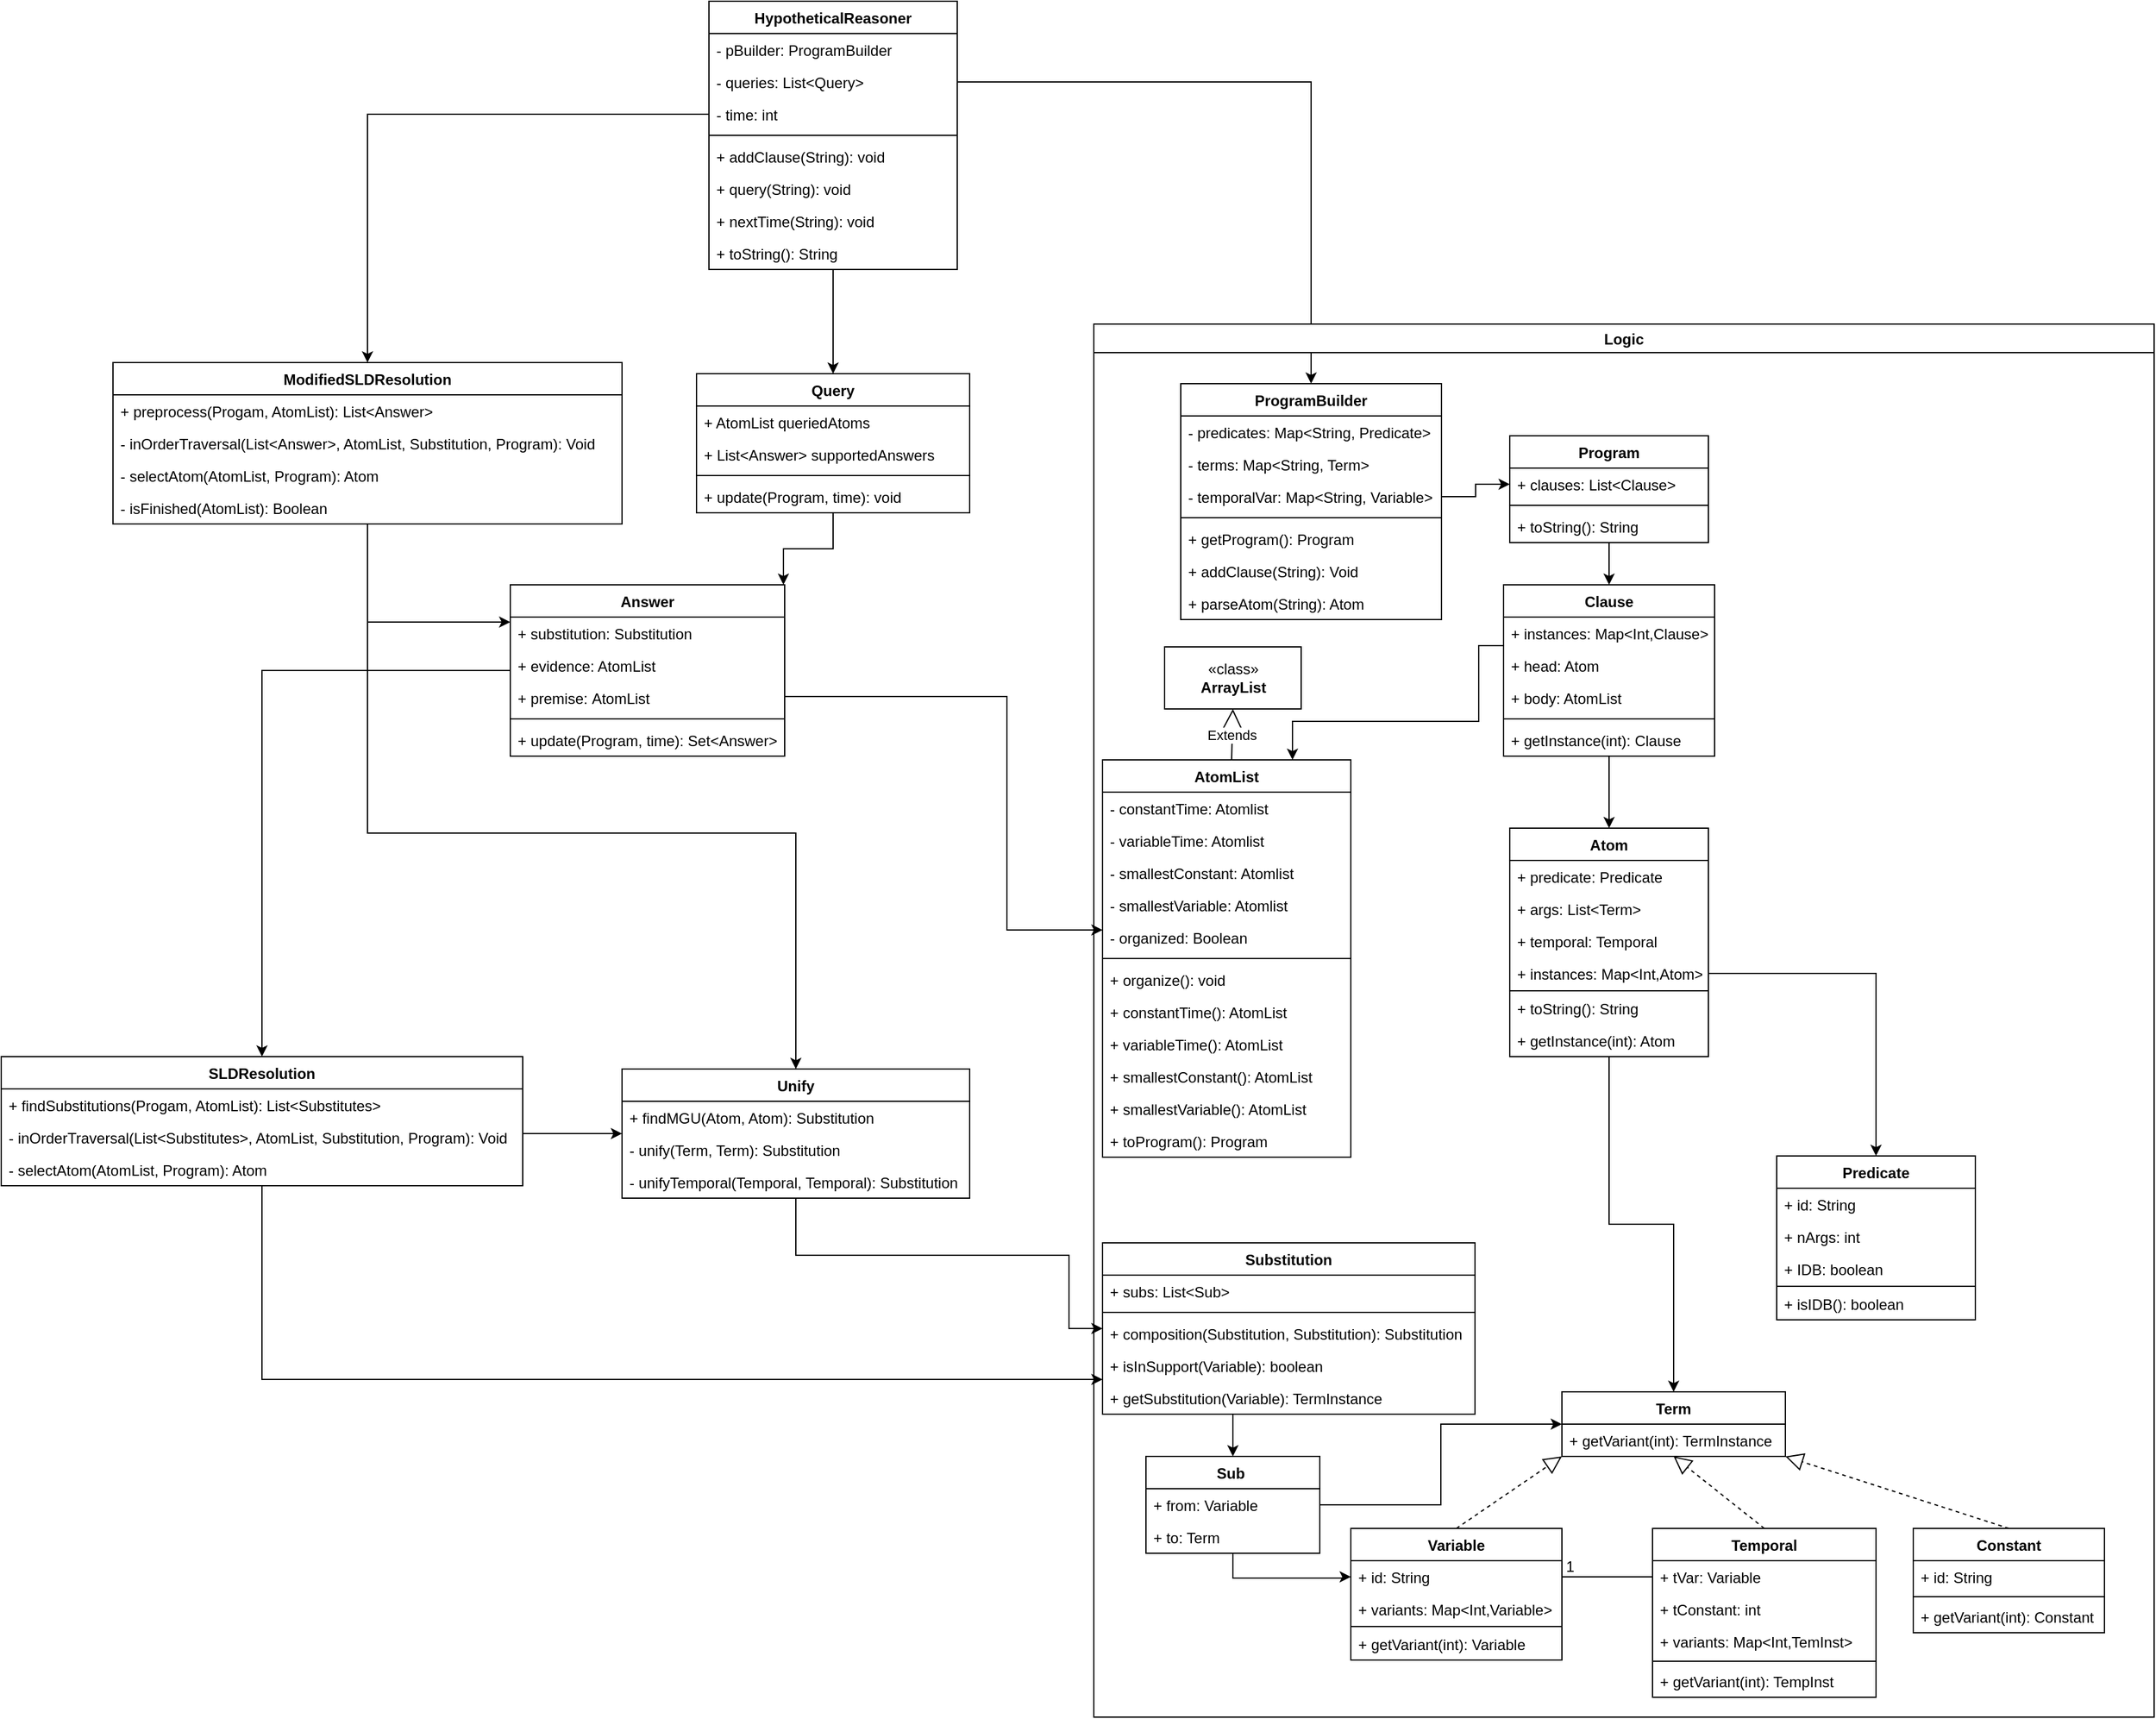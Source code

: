<mxfile version="20.5.3" type="embed"><diagram id="C5RBs43oDa-KdzZeNtuy" name="Page-1"><mxGraphModel dx="2623" dy="1135" grid="1" gridSize="10" guides="1" tooltips="1" connect="1" arrows="1" fold="1" page="1" pageScale="1" pageWidth="827" pageHeight="1169" math="0" shadow="0"><root><mxCell id="WIyWlLk6GJQsqaUBKTNV-0"/><mxCell id="WIyWlLk6GJQsqaUBKTNV-1" parent="WIyWlLk6GJQsqaUBKTNV-0"/><mxCell id="pZTSC4Wf04tbW2nxhNo6-11" style="edgeStyle=orthogonalEdgeStyle;rounded=0;orthogonalLoop=1;jettySize=auto;html=1;" parent="WIyWlLk6GJQsqaUBKTNV-1" source="15MtxCm3tCXQqDBKVbkR-39" target="15MtxCm3tCXQqDBKVbkR-35" edge="1"><mxGeometry relative="1" as="geometry"><Array as="points"><mxPoint x="700" y="720"/><mxPoint x="700" y="908"/></Array></mxGeometry></mxCell><mxCell id="6" style="edgeStyle=orthogonalEdgeStyle;rounded=0;orthogonalLoop=1;jettySize=auto;html=1;" parent="WIyWlLk6GJQsqaUBKTNV-1" source="15MtxCm3tCXQqDBKVbkR-39" target="6AeWRE8-R8-ub3u7tAaj-12" edge="1"><mxGeometry relative="1" as="geometry"><Array as="points"><mxPoint x="100" y="699"/></Array></mxGeometry></mxCell><mxCell id="15MtxCm3tCXQqDBKVbkR-39" value="Answer" style="swimlane;fontStyle=1;align=center;verticalAlign=top;childLayout=stackLayout;horizontal=1;startSize=26;horizontalStack=0;resizeParent=1;resizeParentMax=0;resizeLast=0;collapsible=1;marginBottom=0;" parent="WIyWlLk6GJQsqaUBKTNV-1" vertex="1"><mxGeometry x="300" y="630" width="221" height="138" as="geometry"/></mxCell><mxCell id="15MtxCm3tCXQqDBKVbkR-40" value="+ substitution: Substitution " style="text;strokeColor=none;fillColor=none;align=left;verticalAlign=top;spacingLeft=4;spacingRight=4;overflow=hidden;rotatable=0;points=[[0,0.5],[1,0.5]];portConstraint=eastwest;" parent="15MtxCm3tCXQqDBKVbkR-39" vertex="1"><mxGeometry y="26" width="221" height="26" as="geometry"/></mxCell><mxCell id="15MtxCm3tCXQqDBKVbkR-44" value="+ evidence: AtomList" style="text;strokeColor=none;fillColor=none;align=left;verticalAlign=top;spacingLeft=4;spacingRight=4;overflow=hidden;rotatable=0;points=[[0,0.5],[1,0.5]];portConstraint=eastwest;" parent="15MtxCm3tCXQqDBKVbkR-39" vertex="1"><mxGeometry y="52" width="221" height="26" as="geometry"/></mxCell><mxCell id="15MtxCm3tCXQqDBKVbkR-43" value="+ premise: AtomList" style="text;strokeColor=none;fillColor=none;align=left;verticalAlign=top;spacingLeft=4;spacingRight=4;overflow=hidden;rotatable=0;points=[[0,0.5],[1,0.5]];portConstraint=eastwest;" parent="15MtxCm3tCXQqDBKVbkR-39" vertex="1"><mxGeometry y="78" width="221" height="26" as="geometry"/></mxCell><mxCell id="15MtxCm3tCXQqDBKVbkR-41" value="" style="line;strokeWidth=1;fillColor=none;align=left;verticalAlign=middle;spacingTop=-1;spacingLeft=3;spacingRight=3;rotatable=0;labelPosition=right;points=[];portConstraint=eastwest;strokeColor=inherit;" parent="15MtxCm3tCXQqDBKVbkR-39" vertex="1"><mxGeometry y="104" width="221" height="8" as="geometry"/></mxCell><mxCell id="15MtxCm3tCXQqDBKVbkR-42" value="+ update(Program, time): Set&lt;Answer&gt;" style="text;strokeColor=none;fillColor=none;align=left;verticalAlign=top;spacingLeft=4;spacingRight=4;overflow=hidden;rotatable=0;points=[[0,0.5],[1,0.5]];portConstraint=eastwest;" parent="15MtxCm3tCXQqDBKVbkR-39" vertex="1"><mxGeometry y="112" width="221" height="26" as="geometry"/></mxCell><mxCell id="pZTSC4Wf04tbW2nxhNo6-35" style="edgeStyle=orthogonalEdgeStyle;rounded=0;orthogonalLoop=1;jettySize=auto;html=1;" parent="WIyWlLk6GJQsqaUBKTNV-1" source="pZTSC4Wf04tbW2nxhNo6-14" target="bf_opKrQrq_g4lvTxoD_-8" edge="1"><mxGeometry relative="1" as="geometry"><Array as="points"><mxPoint x="530" y="1170"/><mxPoint x="750" y="1170"/><mxPoint x="750" y="1229"/></Array></mxGeometry></mxCell><mxCell id="pZTSC4Wf04tbW2nxhNo6-14" value="Unify" style="swimlane;fontStyle=1;align=center;verticalAlign=top;childLayout=stackLayout;horizontal=1;startSize=26;horizontalStack=0;resizeParent=1;resizeParentMax=0;resizeLast=0;collapsible=1;marginBottom=0;" parent="WIyWlLk6GJQsqaUBKTNV-1" vertex="1"><mxGeometry x="390" y="1020" width="280" height="104" as="geometry"/></mxCell><mxCell id="pZTSC4Wf04tbW2nxhNo6-15" value="+ findMGU(Atom, Atom): Substitution" style="text;strokeColor=none;fillColor=none;align=left;verticalAlign=top;spacingLeft=4;spacingRight=4;overflow=hidden;rotatable=0;points=[[0,0.5],[1,0.5]];portConstraint=eastwest;" parent="pZTSC4Wf04tbW2nxhNo6-14" vertex="1"><mxGeometry y="26" width="280" height="26" as="geometry"/></mxCell><mxCell id="pZTSC4Wf04tbW2nxhNo6-18" value="- unify(Term, Term): Substitution" style="text;strokeColor=none;fillColor=none;align=left;verticalAlign=top;spacingLeft=4;spacingRight=4;overflow=hidden;rotatable=0;points=[[0,0.5],[1,0.5]];portConstraint=eastwest;" parent="pZTSC4Wf04tbW2nxhNo6-14" vertex="1"><mxGeometry y="52" width="280" height="26" as="geometry"/></mxCell><mxCell id="pZTSC4Wf04tbW2nxhNo6-19" value="- unifyTemporal(Temporal, Temporal): Substitution" style="text;strokeColor=none;fillColor=none;align=left;verticalAlign=top;spacingLeft=4;spacingRight=4;overflow=hidden;rotatable=0;points=[[0,0.5],[1,0.5]];portConstraint=eastwest;" parent="pZTSC4Wf04tbW2nxhNo6-14" vertex="1"><mxGeometry y="78" width="280" height="26" as="geometry"/></mxCell><mxCell id="pZTSC4Wf04tbW2nxhNo6-31" style="edgeStyle=orthogonalEdgeStyle;rounded=0;orthogonalLoop=1;jettySize=auto;html=1;" parent="WIyWlLk6GJQsqaUBKTNV-1" source="pZTSC4Wf04tbW2nxhNo6-24" target="15MtxCm3tCXQqDBKVbkR-39" edge="1"><mxGeometry relative="1" as="geometry"><Array as="points"><mxPoint x="185" y="660"/></Array></mxGeometry></mxCell><mxCell id="15" style="edgeStyle=orthogonalEdgeStyle;rounded=0;orthogonalLoop=1;jettySize=auto;html=1;" parent="WIyWlLk6GJQsqaUBKTNV-1" source="pZTSC4Wf04tbW2nxhNo6-24" target="pZTSC4Wf04tbW2nxhNo6-14" edge="1"><mxGeometry relative="1" as="geometry"><Array as="points"><mxPoint x="185" y="830"/><mxPoint x="530" y="830"/></Array></mxGeometry></mxCell><mxCell id="pZTSC4Wf04tbW2nxhNo6-24" value="ModifiedSLDResolution" style="swimlane;fontStyle=1;align=center;verticalAlign=top;childLayout=stackLayout;horizontal=1;startSize=26;horizontalStack=0;resizeParent=1;resizeParentMax=0;resizeLast=0;collapsible=1;marginBottom=0;" parent="WIyWlLk6GJQsqaUBKTNV-1" vertex="1"><mxGeometry x="-20" y="451" width="410" height="130" as="geometry"/></mxCell><mxCell id="pZTSC4Wf04tbW2nxhNo6-27" value="+ preprocess(Progam, AtomList): List&lt;Answer&gt;" style="text;strokeColor=none;fillColor=none;align=left;verticalAlign=top;spacingLeft=4;spacingRight=4;overflow=hidden;rotatable=0;points=[[0,0.5],[1,0.5]];portConstraint=eastwest;" parent="pZTSC4Wf04tbW2nxhNo6-24" vertex="1"><mxGeometry y="26" width="410" height="26" as="geometry"/></mxCell><mxCell id="pZTSC4Wf04tbW2nxhNo6-28" value="- inOrderTraversal(List&lt;Answer&gt;, AtomList, Substitution, Program): Void" style="text;strokeColor=none;fillColor=none;align=left;verticalAlign=top;spacingLeft=4;spacingRight=4;overflow=hidden;rotatable=0;points=[[0,0.5],[1,0.5]];portConstraint=eastwest;" parent="pZTSC4Wf04tbW2nxhNo6-24" vertex="1"><mxGeometry y="52" width="410" height="26" as="geometry"/></mxCell><mxCell id="pZTSC4Wf04tbW2nxhNo6-29" value="- selectAtom(AtomList, Program): Atom" style="text;strokeColor=none;fillColor=none;align=left;verticalAlign=top;spacingLeft=4;spacingRight=4;overflow=hidden;rotatable=0;points=[[0,0.5],[1,0.5]];portConstraint=eastwest;" parent="pZTSC4Wf04tbW2nxhNo6-24" vertex="1"><mxGeometry y="78" width="410" height="26" as="geometry"/></mxCell><mxCell id="pZTSC4Wf04tbW2nxhNo6-30" value="- isFinished(AtomList): Boolean" style="text;strokeColor=none;fillColor=none;align=left;verticalAlign=top;spacingLeft=4;spacingRight=4;overflow=hidden;rotatable=0;points=[[0,0.5],[1,0.5]];portConstraint=eastwest;" parent="pZTSC4Wf04tbW2nxhNo6-24" vertex="1"><mxGeometry y="104" width="410" height="26" as="geometry"/></mxCell><mxCell id="6AeWRE8-R8-ub3u7tAaj-17" style="edgeStyle=orthogonalEdgeStyle;rounded=0;orthogonalLoop=1;jettySize=auto;html=1;" parent="WIyWlLk6GJQsqaUBKTNV-1" source="6AeWRE8-R8-ub3u7tAaj-12" target="bf_opKrQrq_g4lvTxoD_-8" edge="1"><mxGeometry relative="1" as="geometry"><Array as="points"><mxPoint x="100" y="1270"/></Array></mxGeometry></mxCell><mxCell id="6AeWRE8-R8-ub3u7tAaj-12" value="SLDResolution" style="swimlane;fontStyle=1;align=center;verticalAlign=top;childLayout=stackLayout;horizontal=1;startSize=26;horizontalStack=0;resizeParent=1;resizeParentMax=0;resizeLast=0;collapsible=1;marginBottom=0;" parent="WIyWlLk6GJQsqaUBKTNV-1" vertex="1"><mxGeometry x="-110" y="1010" width="420" height="104" as="geometry"/></mxCell><mxCell id="6AeWRE8-R8-ub3u7tAaj-13" value="+ findSubstitutions(Progam, AtomList): List&lt;Substitutes&gt;" style="text;strokeColor=none;fillColor=none;align=left;verticalAlign=top;spacingLeft=4;spacingRight=4;overflow=hidden;rotatable=0;points=[[0,0.5],[1,0.5]];portConstraint=eastwest;" parent="6AeWRE8-R8-ub3u7tAaj-12" vertex="1"><mxGeometry y="26" width="420" height="26" as="geometry"/></mxCell><mxCell id="6AeWRE8-R8-ub3u7tAaj-14" value="- inOrderTraversal(List&lt;Substitutes&gt;, AtomList, Substitution, Program): Void" style="text;strokeColor=none;fillColor=none;align=left;verticalAlign=top;spacingLeft=4;spacingRight=4;overflow=hidden;rotatable=0;points=[[0,0.5],[1,0.5]];portConstraint=eastwest;" parent="6AeWRE8-R8-ub3u7tAaj-12" vertex="1"><mxGeometry y="52" width="420" height="26" as="geometry"/></mxCell><mxCell id="6AeWRE8-R8-ub3u7tAaj-15" value="- selectAtom(AtomList, Program): Atom" style="text;strokeColor=none;fillColor=none;align=left;verticalAlign=top;spacingLeft=4;spacingRight=4;overflow=hidden;rotatable=0;points=[[0,0.5],[1,0.5]];portConstraint=eastwest;" parent="6AeWRE8-R8-ub3u7tAaj-12" vertex="1"><mxGeometry y="78" width="420" height="26" as="geometry"/></mxCell><mxCell id="6AeWRE8-R8-ub3u7tAaj-31" style="edgeStyle=orthogonalEdgeStyle;rounded=0;orthogonalLoop=1;jettySize=auto;html=1;entryX=0.5;entryY=0;entryDx=0;entryDy=0;" parent="WIyWlLk6GJQsqaUBKTNV-1" source="6AeWRE8-R8-ub3u7tAaj-20" target="0" edge="1"><mxGeometry relative="1" as="geometry"><mxPoint x="35" y="410" as="targetPoint"/></mxGeometry></mxCell><mxCell id="6AeWRE8-R8-ub3u7tAaj-20" value="HypotheticalReasoner" style="swimlane;fontStyle=1;align=center;verticalAlign=top;childLayout=stackLayout;horizontal=1;startSize=26;horizontalStack=0;resizeParent=1;resizeParentMax=0;resizeLast=0;collapsible=1;marginBottom=0;" parent="WIyWlLk6GJQsqaUBKTNV-1" vertex="1"><mxGeometry x="460" y="160" width="200" height="216" as="geometry"/></mxCell><mxCell id="6AeWRE8-R8-ub3u7tAaj-21" value="- pBuilder: ProgramBuilder" style="text;strokeColor=none;fillColor=none;align=left;verticalAlign=top;spacingLeft=4;spacingRight=4;overflow=hidden;rotatable=0;points=[[0,0.5],[1,0.5]];portConstraint=eastwest;" parent="6AeWRE8-R8-ub3u7tAaj-20" vertex="1"><mxGeometry y="26" width="200" height="26" as="geometry"/></mxCell><mxCell id="6AeWRE8-R8-ub3u7tAaj-24" value="- queries: List&lt;Query&gt;" style="text;strokeColor=none;fillColor=none;align=left;verticalAlign=top;spacingLeft=4;spacingRight=4;overflow=hidden;rotatable=0;points=[[0,0.5],[1,0.5]];portConstraint=eastwest;" parent="6AeWRE8-R8-ub3u7tAaj-20" vertex="1"><mxGeometry y="52" width="200" height="26" as="geometry"/></mxCell><mxCell id="6AeWRE8-R8-ub3u7tAaj-26" value="- time: int" style="text;strokeColor=none;fillColor=none;align=left;verticalAlign=top;spacingLeft=4;spacingRight=4;overflow=hidden;rotatable=0;points=[[0,0.5],[1,0.5]];portConstraint=eastwest;" parent="6AeWRE8-R8-ub3u7tAaj-20" vertex="1"><mxGeometry y="78" width="200" height="26" as="geometry"/></mxCell><mxCell id="6AeWRE8-R8-ub3u7tAaj-22" value="" style="line;strokeWidth=1;fillColor=none;align=left;verticalAlign=middle;spacingTop=-1;spacingLeft=3;spacingRight=3;rotatable=0;labelPosition=right;points=[];portConstraint=eastwest;strokeColor=inherit;" parent="6AeWRE8-R8-ub3u7tAaj-20" vertex="1"><mxGeometry y="104" width="200" height="8" as="geometry"/></mxCell><mxCell id="6AeWRE8-R8-ub3u7tAaj-23" value="+ addClause(String): void" style="text;strokeColor=none;fillColor=none;align=left;verticalAlign=top;spacingLeft=4;spacingRight=4;overflow=hidden;rotatable=0;points=[[0,0.5],[1,0.5]];portConstraint=eastwest;" parent="6AeWRE8-R8-ub3u7tAaj-20" vertex="1"><mxGeometry y="112" width="200" height="26" as="geometry"/></mxCell><mxCell id="6AeWRE8-R8-ub3u7tAaj-28" value="+ query(String): void" style="text;strokeColor=none;fillColor=none;align=left;verticalAlign=top;spacingLeft=4;spacingRight=4;overflow=hidden;rotatable=0;points=[[0,0.5],[1,0.5]];portConstraint=eastwest;" parent="6AeWRE8-R8-ub3u7tAaj-20" vertex="1"><mxGeometry y="138" width="200" height="26" as="geometry"/></mxCell><mxCell id="6AeWRE8-R8-ub3u7tAaj-29" value="+ nextTime(String): void" style="text;strokeColor=none;fillColor=none;align=left;verticalAlign=top;spacingLeft=4;spacingRight=4;overflow=hidden;rotatable=0;points=[[0,0.5],[1,0.5]];portConstraint=eastwest;" parent="6AeWRE8-R8-ub3u7tAaj-20" vertex="1"><mxGeometry y="164" width="200" height="26" as="geometry"/></mxCell><mxCell id="6AeWRE8-R8-ub3u7tAaj-30" value="+ toString(): String" style="text;strokeColor=none;fillColor=none;align=left;verticalAlign=top;spacingLeft=4;spacingRight=4;overflow=hidden;rotatable=0;points=[[0,0.5],[1,0.5]];portConstraint=eastwest;" parent="6AeWRE8-R8-ub3u7tAaj-20" vertex="1"><mxGeometry y="190" width="200" height="26" as="geometry"/></mxCell><mxCell id="6AeWRE8-R8-ub3u7tAaj-32" style="edgeStyle=orthogonalEdgeStyle;rounded=0;orthogonalLoop=1;jettySize=auto;html=1;entryX=0.5;entryY=0;entryDx=0;entryDy=0;" parent="WIyWlLk6GJQsqaUBKTNV-1" source="6AeWRE8-R8-ub3u7tAaj-26" target="pZTSC4Wf04tbW2nxhNo6-24" edge="1"><mxGeometry relative="1" as="geometry"/></mxCell><mxCell id="6AeWRE8-R8-ub3u7tAaj-33" style="edgeStyle=orthogonalEdgeStyle;rounded=0;orthogonalLoop=1;jettySize=auto;html=1;entryX=0.5;entryY=0;entryDx=0;entryDy=0;" parent="WIyWlLk6GJQsqaUBKTNV-1" source="6AeWRE8-R8-ub3u7tAaj-24" target="15MtxCm3tCXQqDBKVbkR-1" edge="1"><mxGeometry relative="1" as="geometry"/></mxCell><mxCell id="15MtxCm3tCXQqDBKVbkR-32" value="Logic" style="swimlane;" parent="WIyWlLk6GJQsqaUBKTNV-1" vertex="1"><mxGeometry x="770" y="420" width="854" height="1122" as="geometry"><mxRectangle x="750" y="90" width="70" height="30" as="alternateBounds"/></mxGeometry></mxCell><mxCell id="15MtxCm3tCXQqDBKVbkR-1" value="ProgramBuilder" style="swimlane;fontStyle=1;align=center;verticalAlign=top;childLayout=stackLayout;horizontal=1;startSize=26;horizontalStack=0;resizeParent=1;resizeParentMax=0;resizeLast=0;collapsible=1;marginBottom=0;" parent="15MtxCm3tCXQqDBKVbkR-32" vertex="1"><mxGeometry x="70" y="48" width="210" height="190" as="geometry"/></mxCell><mxCell id="15MtxCm3tCXQqDBKVbkR-2" value="- predicates: Map&lt;String, Predicate&gt;" style="text;strokeColor=none;fillColor=none;align=left;verticalAlign=top;spacingLeft=4;spacingRight=4;overflow=hidden;rotatable=0;points=[[0,0.5],[1,0.5]];portConstraint=eastwest;" parent="15MtxCm3tCXQqDBKVbkR-1" vertex="1"><mxGeometry y="26" width="210" height="26" as="geometry"/></mxCell><mxCell id="15MtxCm3tCXQqDBKVbkR-6" value="- terms: Map&lt;String, Term&gt;" style="text;strokeColor=none;fillColor=none;align=left;verticalAlign=top;spacingLeft=4;spacingRight=4;overflow=hidden;rotatable=0;points=[[0,0.5],[1,0.5]];portConstraint=eastwest;" parent="15MtxCm3tCXQqDBKVbkR-1" vertex="1"><mxGeometry y="52" width="210" height="26" as="geometry"/></mxCell><mxCell id="15MtxCm3tCXQqDBKVbkR-5" value="- temporalVar: Map&lt;String, Variable&gt;" style="text;strokeColor=none;fillColor=none;align=left;verticalAlign=top;spacingLeft=4;spacingRight=4;overflow=hidden;rotatable=0;points=[[0,0.5],[1,0.5]];portConstraint=eastwest;" parent="15MtxCm3tCXQqDBKVbkR-1" vertex="1"><mxGeometry y="78" width="210" height="26" as="geometry"/></mxCell><mxCell id="15MtxCm3tCXQqDBKVbkR-3" value="" style="line;strokeWidth=1;fillColor=none;align=left;verticalAlign=middle;spacingTop=-1;spacingLeft=3;spacingRight=3;rotatable=0;labelPosition=right;points=[];portConstraint=eastwest;strokeColor=inherit;" parent="15MtxCm3tCXQqDBKVbkR-1" vertex="1"><mxGeometry y="104" width="210" height="8" as="geometry"/></mxCell><mxCell id="15MtxCm3tCXQqDBKVbkR-4" value="+ getProgram(): Program" style="text;strokeColor=none;fillColor=none;align=left;verticalAlign=top;spacingLeft=4;spacingRight=4;overflow=hidden;rotatable=0;points=[[0,0.5],[1,0.5]];portConstraint=eastwest;" parent="15MtxCm3tCXQqDBKVbkR-1" vertex="1"><mxGeometry y="112" width="210" height="26" as="geometry"/></mxCell><mxCell id="15MtxCm3tCXQqDBKVbkR-7" value="+ addClause(String): Void" style="text;strokeColor=none;fillColor=none;align=left;verticalAlign=top;spacingLeft=4;spacingRight=4;overflow=hidden;rotatable=0;points=[[0,0.5],[1,0.5]];portConstraint=eastwest;" parent="15MtxCm3tCXQqDBKVbkR-1" vertex="1"><mxGeometry y="138" width="210" height="26" as="geometry"/></mxCell><mxCell id="15MtxCm3tCXQqDBKVbkR-8" value="+ parseAtom(String): Atom" style="text;strokeColor=none;fillColor=none;align=left;verticalAlign=top;spacingLeft=4;spacingRight=4;overflow=hidden;rotatable=0;points=[[0,0.5],[1,0.5]];portConstraint=eastwest;" parent="15MtxCm3tCXQqDBKVbkR-1" vertex="1"><mxGeometry y="164" width="210" height="26" as="geometry"/></mxCell><mxCell id="0j_pS4On5GD5i7ePpo8G-2" style="edgeStyle=orthogonalEdgeStyle;rounded=0;orthogonalLoop=1;jettySize=auto;html=1;entryX=0.5;entryY=0;entryDx=0;entryDy=0;" parent="15MtxCm3tCXQqDBKVbkR-32" source="Buhc0JhWifvyMd-CzRZ4-9" target="3v0b2HP5UYyjYqe04SpY-103" edge="1"><mxGeometry relative="1" as="geometry"/></mxCell><mxCell id="Buhc0JhWifvyMd-CzRZ4-9" value="Program" style="swimlane;fontStyle=1;align=center;verticalAlign=top;childLayout=stackLayout;horizontal=1;startSize=26;horizontalStack=0;resizeParent=1;resizeParentMax=0;resizeLast=0;collapsible=1;marginBottom=0;" parent="15MtxCm3tCXQqDBKVbkR-32" vertex="1"><mxGeometry x="335" y="90" width="160" height="86" as="geometry"><mxRectangle x="705" y="124" width="90" height="30" as="alternateBounds"/></mxGeometry></mxCell><mxCell id="Buhc0JhWifvyMd-CzRZ4-10" value="+ clauses: List&lt;Clause&gt;" style="text;strokeColor=none;fillColor=none;align=left;verticalAlign=top;spacingLeft=4;spacingRight=4;overflow=hidden;rotatable=0;points=[[0,0.5],[1,0.5]];portConstraint=eastwest;" parent="Buhc0JhWifvyMd-CzRZ4-9" vertex="1"><mxGeometry y="26" width="160" height="26" as="geometry"/></mxCell><mxCell id="Buhc0JhWifvyMd-CzRZ4-11" value="" style="line;strokeWidth=1;fillColor=none;align=left;verticalAlign=middle;spacingTop=-1;spacingLeft=3;spacingRight=3;rotatable=0;labelPosition=right;points=[];portConstraint=eastwest;strokeColor=inherit;" parent="Buhc0JhWifvyMd-CzRZ4-9" vertex="1"><mxGeometry y="52" width="160" height="8" as="geometry"/></mxCell><mxCell id="Buhc0JhWifvyMd-CzRZ4-12" value="+ toString(): String" style="text;strokeColor=none;fillColor=none;align=left;verticalAlign=top;spacingLeft=4;spacingRight=4;overflow=hidden;rotatable=0;points=[[0,0.5],[1,0.5]];portConstraint=eastwest;" parent="Buhc0JhWifvyMd-CzRZ4-9" vertex="1"><mxGeometry y="60" width="160" height="26" as="geometry"/></mxCell><mxCell id="15MtxCm3tCXQqDBKVbkR-31" style="edgeStyle=orthogonalEdgeStyle;rounded=0;orthogonalLoop=1;jettySize=auto;html=1;entryX=0;entryY=0.5;entryDx=0;entryDy=0;" parent="15MtxCm3tCXQqDBKVbkR-32" source="15MtxCm3tCXQqDBKVbkR-5" target="Buhc0JhWifvyMd-CzRZ4-10" edge="1"><mxGeometry relative="1" as="geometry"/></mxCell><mxCell id="0j_pS4On5GD5i7ePpo8G-1" style="edgeStyle=orthogonalEdgeStyle;rounded=0;orthogonalLoop=1;jettySize=auto;html=1;" parent="15MtxCm3tCXQqDBKVbkR-32" source="3v0b2HP5UYyjYqe04SpY-103" target="3v0b2HP5UYyjYqe04SpY-70" edge="1"><mxGeometry relative="1" as="geometry"/></mxCell><mxCell id="3v0b2HP5UYyjYqe04SpY-103" value="Clause" style="swimlane;fontStyle=1;align=center;verticalAlign=top;childLayout=stackLayout;horizontal=1;startSize=26;horizontalStack=0;resizeParent=1;resizeParentMax=0;resizeLast=0;collapsible=1;marginBottom=0;" parent="15MtxCm3tCXQqDBKVbkR-32" vertex="1"><mxGeometry x="330" y="210" width="170" height="138" as="geometry"/></mxCell><mxCell id="3v0b2HP5UYyjYqe04SpY-104" value="+ instances: Map&lt;Int,Clause&gt;" style="text;strokeColor=none;fillColor=none;align=left;verticalAlign=top;spacingLeft=4;spacingRight=4;overflow=hidden;rotatable=0;points=[[0,0.5],[1,0.5]];portConstraint=eastwest;" parent="3v0b2HP5UYyjYqe04SpY-103" vertex="1"><mxGeometry y="26" width="170" height="26" as="geometry"/></mxCell><mxCell id="3v0b2HP5UYyjYqe04SpY-111" value="+ head: Atom" style="text;strokeColor=none;fillColor=none;align=left;verticalAlign=top;spacingLeft=4;spacingRight=4;overflow=hidden;rotatable=0;points=[[0,0.5],[1,0.5]];portConstraint=eastwest;" parent="3v0b2HP5UYyjYqe04SpY-103" vertex="1"><mxGeometry y="52" width="170" height="26" as="geometry"/></mxCell><mxCell id="3v0b2HP5UYyjYqe04SpY-112" value="+ body: AtomList" style="text;strokeColor=none;fillColor=none;align=left;verticalAlign=top;spacingLeft=4;spacingRight=4;overflow=hidden;rotatable=0;points=[[0,0.5],[1,0.5]];portConstraint=eastwest;" parent="3v0b2HP5UYyjYqe04SpY-103" vertex="1"><mxGeometry y="78" width="170" height="26" as="geometry"/></mxCell><mxCell id="3v0b2HP5UYyjYqe04SpY-105" value="" style="line;strokeWidth=1;fillColor=none;align=left;verticalAlign=middle;spacingTop=-1;spacingLeft=3;spacingRight=3;rotatable=0;labelPosition=right;points=[];portConstraint=eastwest;strokeColor=inherit;" parent="3v0b2HP5UYyjYqe04SpY-103" vertex="1"><mxGeometry y="104" width="170" height="8" as="geometry"/></mxCell><mxCell id="3v0b2HP5UYyjYqe04SpY-106" value="+ getInstance(int): Clause" style="text;strokeColor=none;fillColor=none;align=left;verticalAlign=top;spacingLeft=4;spacingRight=4;overflow=hidden;rotatable=0;points=[[0,0.5],[1,0.5]];portConstraint=eastwest;" parent="3v0b2HP5UYyjYqe04SpY-103" vertex="1"><mxGeometry y="112" width="170" height="26" as="geometry"/></mxCell><mxCell id="0j_pS4On5GD5i7ePpo8G-3" style="edgeStyle=orthogonalEdgeStyle;rounded=0;orthogonalLoop=1;jettySize=auto;html=1;" parent="15MtxCm3tCXQqDBKVbkR-32" source="3v0b2HP5UYyjYqe04SpY-70" target="Buhc0JhWifvyMd-CzRZ4-21" edge="1"><mxGeometry relative="1" as="geometry"><Array as="points"/></mxGeometry></mxCell><mxCell id="3v0b2HP5UYyjYqe04SpY-70" value="Atom" style="swimlane;fontStyle=1;align=center;verticalAlign=top;childLayout=stackLayout;horizontal=1;startSize=26;horizontalStack=0;resizeParent=1;resizeParentMax=0;resizeLast=0;collapsible=1;marginBottom=0;" parent="15MtxCm3tCXQqDBKVbkR-32" vertex="1"><mxGeometry x="335" y="406" width="160" height="184" as="geometry"/></mxCell><mxCell id="3v0b2HP5UYyjYqe04SpY-71" value="+ predicate: Predicate" style="text;strokeColor=none;fillColor=none;align=left;verticalAlign=top;spacingLeft=4;spacingRight=4;overflow=hidden;rotatable=0;points=[[0,0.5],[1,0.5]];portConstraint=eastwest;" parent="3v0b2HP5UYyjYqe04SpY-70" vertex="1"><mxGeometry y="26" width="160" height="26" as="geometry"/></mxCell><mxCell id="3v0b2HP5UYyjYqe04SpY-72" value="+ args: List&lt;Term&gt;" style="text;strokeColor=none;fillColor=none;align=left;verticalAlign=top;spacingLeft=4;spacingRight=4;overflow=hidden;rotatable=0;points=[[0,0.5],[1,0.5]];portConstraint=eastwest;" parent="3v0b2HP5UYyjYqe04SpY-70" vertex="1"><mxGeometry y="52" width="160" height="26" as="geometry"/></mxCell><mxCell id="3v0b2HP5UYyjYqe04SpY-75" value="+ temporal: Temporal" style="text;strokeColor=none;fillColor=none;align=left;verticalAlign=top;spacingLeft=4;spacingRight=4;overflow=hidden;rotatable=0;points=[[0,0.5],[1,0.5]];portConstraint=eastwest;" parent="3v0b2HP5UYyjYqe04SpY-70" vertex="1"><mxGeometry y="78" width="160" height="26" as="geometry"/></mxCell><mxCell id="3v0b2HP5UYyjYqe04SpY-76" value="+ instances: Map&lt;Int,Atom&gt;" style="text;strokeColor=none;fillColor=none;align=left;verticalAlign=top;spacingLeft=4;spacingRight=4;overflow=hidden;rotatable=0;points=[[0,0.5],[1,0.5]];portConstraint=eastwest;" parent="3v0b2HP5UYyjYqe04SpY-70" vertex="1"><mxGeometry y="104" width="160" height="26" as="geometry"/></mxCell><mxCell id="3v0b2HP5UYyjYqe04SpY-73" value="" style="line;strokeWidth=1;fillColor=none;align=left;verticalAlign=middle;spacingTop=-1;spacingLeft=3;spacingRight=3;rotatable=0;labelPosition=right;points=[];portConstraint=eastwest;strokeColor=inherit;" parent="3v0b2HP5UYyjYqe04SpY-70" vertex="1"><mxGeometry y="130" width="160" height="2" as="geometry"/></mxCell><mxCell id="3v0b2HP5UYyjYqe04SpY-74" value="+ toString(): String" style="text;strokeColor=none;fillColor=none;align=left;verticalAlign=top;spacingLeft=4;spacingRight=4;overflow=hidden;rotatable=0;points=[[0,0.5],[1,0.5]];portConstraint=eastwest;" parent="3v0b2HP5UYyjYqe04SpY-70" vertex="1"><mxGeometry y="132" width="160" height="26" as="geometry"/></mxCell><mxCell id="3v0b2HP5UYyjYqe04SpY-84" value="+ getInstance(int): Atom" style="text;strokeColor=none;fillColor=none;align=left;verticalAlign=top;spacingLeft=4;spacingRight=4;overflow=hidden;rotatable=0;points=[[0,0.5],[1,0.5]];portConstraint=eastwest;" parent="3v0b2HP5UYyjYqe04SpY-70" vertex="1"><mxGeometry y="158" width="160" height="26" as="geometry"/></mxCell><mxCell id="Buhc0JhWifvyMd-CzRZ4-17" value="Predicate" style="swimlane;fontStyle=1;align=center;verticalAlign=top;childLayout=stackLayout;horizontal=1;startSize=26;horizontalStack=0;resizeParent=1;resizeParentMax=0;resizeLast=0;collapsible=1;marginBottom=0;" parent="15MtxCm3tCXQqDBKVbkR-32" vertex="1"><mxGeometry x="550" y="670" width="160" height="132" as="geometry"/></mxCell><mxCell id="Buhc0JhWifvyMd-CzRZ4-18" value="+ id: String" style="text;strokeColor=none;fillColor=none;align=left;verticalAlign=top;spacingLeft=4;spacingRight=4;overflow=hidden;rotatable=0;points=[[0,0.5],[1,0.5]];portConstraint=eastwest;" parent="Buhc0JhWifvyMd-CzRZ4-17" vertex="1"><mxGeometry y="26" width="160" height="26" as="geometry"/></mxCell><mxCell id="3v0b2HP5UYyjYqe04SpY-69" value="+ nArgs: int" style="text;strokeColor=none;fillColor=none;align=left;verticalAlign=top;spacingLeft=4;spacingRight=4;overflow=hidden;rotatable=0;points=[[0,0.5],[1,0.5]];portConstraint=eastwest;" parent="Buhc0JhWifvyMd-CzRZ4-17" vertex="1"><mxGeometry y="52" width="160" height="26" as="geometry"/></mxCell><mxCell id="15MtxCm3tCXQqDBKVbkR-0" value="+ IDB: boolean" style="text;strokeColor=none;fillColor=none;align=left;verticalAlign=top;spacingLeft=4;spacingRight=4;overflow=hidden;rotatable=0;points=[[0,0.5],[1,0.5]];portConstraint=eastwest;" parent="Buhc0JhWifvyMd-CzRZ4-17" vertex="1"><mxGeometry y="78" width="160" height="26" as="geometry"/></mxCell><mxCell id="Buhc0JhWifvyMd-CzRZ4-19" value="" style="line;strokeWidth=1;fillColor=none;align=left;verticalAlign=middle;spacingTop=-1;spacingLeft=3;spacingRight=3;rotatable=0;labelPosition=right;points=[];portConstraint=eastwest;strokeColor=inherit;" parent="Buhc0JhWifvyMd-CzRZ4-17" vertex="1"><mxGeometry y="104" width="160" height="2" as="geometry"/></mxCell><mxCell id="Buhc0JhWifvyMd-CzRZ4-20" value="+ isIDB(): boolean" style="text;strokeColor=none;fillColor=none;align=left;verticalAlign=top;spacingLeft=4;spacingRight=4;overflow=hidden;rotatable=0;points=[[0,0.5],[1,0.5]];portConstraint=eastwest;" parent="Buhc0JhWifvyMd-CzRZ4-17" vertex="1"><mxGeometry y="106" width="160" height="26" as="geometry"/></mxCell><mxCell id="Buhc0JhWifvyMd-CzRZ4-21" value="Term" style="swimlane;fontStyle=1;align=center;verticalAlign=top;childLayout=stackLayout;horizontal=1;startSize=26;horizontalStack=0;resizeParent=1;resizeParentMax=0;resizeLast=0;collapsible=1;marginBottom=0;" parent="15MtxCm3tCXQqDBKVbkR-32" vertex="1"><mxGeometry x="377" y="860" width="180" height="52" as="geometry"/></mxCell><mxCell id="3v0b2HP5UYyjYqe04SpY-102" value="+ getVariant(int): TermInstance" style="text;strokeColor=none;fillColor=none;align=left;verticalAlign=top;spacingLeft=4;spacingRight=4;overflow=hidden;rotatable=0;points=[[0,0.5],[1,0.5]];portConstraint=eastwest;" parent="Buhc0JhWifvyMd-CzRZ4-21" vertex="1"><mxGeometry y="26" width="180" height="26" as="geometry"/></mxCell><mxCell id="3v0b2HP5UYyjYqe04SpY-48" value="Variable" style="swimlane;fontStyle=1;align=center;verticalAlign=top;childLayout=stackLayout;horizontal=1;startSize=26;horizontalStack=0;resizeParent=1;resizeParentMax=0;resizeLast=0;collapsible=1;marginBottom=0;" parent="15MtxCm3tCXQqDBKVbkR-32" vertex="1"><mxGeometry x="207" y="970" width="170" height="106" as="geometry"/></mxCell><mxCell id="3v0b2HP5UYyjYqe04SpY-49" value="+ id: String" style="text;strokeColor=none;fillColor=none;align=left;verticalAlign=top;spacingLeft=4;spacingRight=4;overflow=hidden;rotatable=0;points=[[0,0.5],[1,0.5]];portConstraint=eastwest;" parent="3v0b2HP5UYyjYqe04SpY-48" vertex="1"><mxGeometry y="26" width="170" height="26" as="geometry"/></mxCell><mxCell id="3v0b2HP5UYyjYqe04SpY-52" value="+ variants: Map&lt;Int,Variable&gt;" style="text;strokeColor=none;fillColor=none;align=left;verticalAlign=top;spacingLeft=4;spacingRight=4;overflow=hidden;rotatable=0;points=[[0,0.5],[1,0.5]];portConstraint=eastwest;" parent="3v0b2HP5UYyjYqe04SpY-48" vertex="1"><mxGeometry y="52" width="170" height="26" as="geometry"/></mxCell><mxCell id="3v0b2HP5UYyjYqe04SpY-50" value="" style="line;strokeWidth=1;fillColor=none;align=left;verticalAlign=middle;spacingTop=-1;spacingLeft=3;spacingRight=3;rotatable=0;labelPosition=right;points=[];portConstraint=eastwest;strokeColor=inherit;" parent="3v0b2HP5UYyjYqe04SpY-48" vertex="1"><mxGeometry y="78" width="170" height="2" as="geometry"/></mxCell><mxCell id="3v0b2HP5UYyjYqe04SpY-51" value="+ getVariant(int): Variable" style="text;strokeColor=none;fillColor=none;align=left;verticalAlign=top;spacingLeft=4;spacingRight=4;overflow=hidden;rotatable=0;points=[[0,0.5],[1,0.5]];portConstraint=eastwest;" parent="3v0b2HP5UYyjYqe04SpY-48" vertex="1"><mxGeometry y="80" width="170" height="26" as="geometry"/></mxCell><mxCell id="3v0b2HP5UYyjYqe04SpY-9" value="" style="endArrow=block;dashed=1;endFill=0;endSize=12;html=1;rounded=0;entryX=0;entryY=1;entryDx=0;entryDy=0;exitX=0.5;exitY=0;exitDx=0;exitDy=0;" parent="15MtxCm3tCXQqDBKVbkR-32" source="3v0b2HP5UYyjYqe04SpY-48" target="Buhc0JhWifvyMd-CzRZ4-21" edge="1"><mxGeometry width="160" relative="1" as="geometry"><mxPoint x="350" y="634" as="sourcePoint"/><mxPoint x="460" y="624" as="targetPoint"/></mxGeometry></mxCell><mxCell id="bf_opKrQrq_g4lvTxoD_-0" value="Temporal&#10;" style="swimlane;fontStyle=1;align=center;verticalAlign=top;childLayout=stackLayout;horizontal=1;startSize=26;horizontalStack=0;resizeParent=1;resizeParentMax=0;resizeLast=0;collapsible=1;marginBottom=0;" parent="15MtxCm3tCXQqDBKVbkR-32" vertex="1"><mxGeometry x="450" y="970" width="180" height="136" as="geometry"/></mxCell><mxCell id="bf_opKrQrq_g4lvTxoD_-1" value="+ tVar: Variable" style="text;strokeColor=none;fillColor=none;align=left;verticalAlign=top;spacingLeft=4;spacingRight=4;overflow=hidden;rotatable=0;points=[[0,0.5],[1,0.5]];portConstraint=eastwest;" parent="bf_opKrQrq_g4lvTxoD_-0" vertex="1"><mxGeometry y="26" width="180" height="26" as="geometry"/></mxCell><mxCell id="3v0b2HP5UYyjYqe04SpY-35" value="+ tConstant: int" style="text;strokeColor=none;fillColor=none;align=left;verticalAlign=top;spacingLeft=4;spacingRight=4;overflow=hidden;rotatable=0;points=[[0,0.5],[1,0.5]];portConstraint=eastwest;" parent="bf_opKrQrq_g4lvTxoD_-0" vertex="1"><mxGeometry y="52" width="180" height="26" as="geometry"/></mxCell><mxCell id="3v0b2HP5UYyjYqe04SpY-34" value="+ variants: Map&lt;Int,TemInst&gt;" style="text;strokeColor=none;fillColor=none;align=left;verticalAlign=top;spacingLeft=4;spacingRight=4;overflow=hidden;rotatable=0;points=[[0,0.5],[1,0.5]];portConstraint=eastwest;" parent="bf_opKrQrq_g4lvTxoD_-0" vertex="1"><mxGeometry y="78" width="180" height="26" as="geometry"/></mxCell><mxCell id="bf_opKrQrq_g4lvTxoD_-2" value="" style="line;strokeWidth=1;fillColor=none;align=left;verticalAlign=middle;spacingTop=-1;spacingLeft=3;spacingRight=3;rotatable=0;labelPosition=right;points=[];portConstraint=eastwest;strokeColor=inherit;" parent="bf_opKrQrq_g4lvTxoD_-0" vertex="1"><mxGeometry y="104" width="180" height="6" as="geometry"/></mxCell><mxCell id="bf_opKrQrq_g4lvTxoD_-3" value="+ getVariant(int): TempInst" style="text;strokeColor=none;fillColor=none;align=left;verticalAlign=top;spacingLeft=4;spacingRight=4;overflow=hidden;rotatable=0;points=[[0,0.5],[1,0.5]];portConstraint=eastwest;" parent="bf_opKrQrq_g4lvTxoD_-0" vertex="1"><mxGeometry y="110" width="180" height="26" as="geometry"/></mxCell><mxCell id="3v0b2HP5UYyjYqe04SpY-16" value="" style="endArrow=none;html=1;rounded=0;exitX=0;exitY=0.5;exitDx=0;exitDy=0;entryX=1;entryY=0.5;entryDx=0;entryDy=0;" parent="15MtxCm3tCXQqDBKVbkR-32" source="bf_opKrQrq_g4lvTxoD_-1" target="3v0b2HP5UYyjYqe04SpY-49" edge="1"><mxGeometry relative="1" as="geometry"><mxPoint x="250" y="674" as="sourcePoint"/><mxPoint x="220" y="684" as="targetPoint"/></mxGeometry></mxCell><mxCell id="3v0b2HP5UYyjYqe04SpY-17" value="1" style="resizable=0;html=1;align=right;verticalAlign=bottom;" parent="3v0b2HP5UYyjYqe04SpY-16" connectable="0" vertex="1"><mxGeometry x="1" relative="1" as="geometry"><mxPoint x="10" as="offset"/></mxGeometry></mxCell><mxCell id="3v0b2HP5UYyjYqe04SpY-97" value="" style="endArrow=block;dashed=1;endFill=0;endSize=12;html=1;rounded=0;exitX=0.5;exitY=0;exitDx=0;exitDy=0;entryX=0.5;entryY=1;entryDx=0;entryDy=0;" parent="15MtxCm3tCXQqDBKVbkR-32" source="bf_opKrQrq_g4lvTxoD_-0" target="Buhc0JhWifvyMd-CzRZ4-21" edge="1"><mxGeometry width="160" relative="1" as="geometry"><mxPoint x="320" y="774" as="sourcePoint"/><mxPoint x="480" y="774" as="targetPoint"/></mxGeometry></mxCell><mxCell id="3v0b2HP5UYyjYqe04SpY-36" value="Constant" style="swimlane;fontStyle=1;align=center;verticalAlign=top;childLayout=stackLayout;horizontal=1;startSize=26;horizontalStack=0;resizeParent=1;resizeParentMax=0;resizeLast=0;collapsible=1;marginBottom=0;" parent="15MtxCm3tCXQqDBKVbkR-32" vertex="1"><mxGeometry x="660" y="970" width="154" height="84" as="geometry"/></mxCell><mxCell id="3v0b2HP5UYyjYqe04SpY-37" value="+ id: String" style="text;strokeColor=none;fillColor=none;align=left;verticalAlign=top;spacingLeft=4;spacingRight=4;overflow=hidden;rotatable=0;points=[[0,0.5],[1,0.5]];portConstraint=eastwest;" parent="3v0b2HP5UYyjYqe04SpY-36" vertex="1"><mxGeometry y="26" width="154" height="26" as="geometry"/></mxCell><mxCell id="3v0b2HP5UYyjYqe04SpY-40" value="" style="line;strokeWidth=1;fillColor=none;align=left;verticalAlign=middle;spacingTop=-1;spacingLeft=3;spacingRight=3;rotatable=0;labelPosition=right;points=[];portConstraint=eastwest;strokeColor=inherit;" parent="3v0b2HP5UYyjYqe04SpY-36" vertex="1"><mxGeometry y="52" width="154" height="6" as="geometry"/></mxCell><mxCell id="3v0b2HP5UYyjYqe04SpY-41" value="+ getVariant(int): Constant" style="text;strokeColor=none;fillColor=none;align=left;verticalAlign=top;spacingLeft=4;spacingRight=4;overflow=hidden;rotatable=0;points=[[0,0.5],[1,0.5]];portConstraint=eastwest;" parent="3v0b2HP5UYyjYqe04SpY-36" vertex="1"><mxGeometry y="58" width="154" height="26" as="geometry"/></mxCell><mxCell id="3v0b2HP5UYyjYqe04SpY-98" value="" style="endArrow=block;dashed=1;endFill=0;endSize=12;html=1;rounded=0;exitX=0.5;exitY=0;exitDx=0;exitDy=0;entryX=1;entryY=1;entryDx=0;entryDy=0;" parent="15MtxCm3tCXQqDBKVbkR-32" source="3v0b2HP5UYyjYqe04SpY-36" target="Buhc0JhWifvyMd-CzRZ4-21" edge="1"><mxGeometry width="160" relative="1" as="geometry"><mxPoint x="304" y="618" as="sourcePoint"/><mxPoint x="210" y="514" as="targetPoint"/></mxGeometry></mxCell><mxCell id="0j_pS4On5GD5i7ePpo8G-5" style="edgeStyle=orthogonalEdgeStyle;rounded=0;orthogonalLoop=1;jettySize=auto;html=1;" parent="15MtxCm3tCXQqDBKVbkR-32" source="15MtxCm3tCXQqDBKVbkR-18" target="Buhc0JhWifvyMd-CzRZ4-21" edge="1"><mxGeometry relative="1" as="geometry"/></mxCell><mxCell id="0j_pS4On5GD5i7ePpo8G-6" style="edgeStyle=orthogonalEdgeStyle;rounded=0;orthogonalLoop=1;jettySize=auto;html=1;entryX=0;entryY=0.5;entryDx=0;entryDy=0;" parent="15MtxCm3tCXQqDBKVbkR-32" source="15MtxCm3tCXQqDBKVbkR-18" target="3v0b2HP5UYyjYqe04SpY-49" edge="1"><mxGeometry relative="1" as="geometry"/></mxCell><mxCell id="15MtxCm3tCXQqDBKVbkR-18" value="Sub " style="swimlane;fontStyle=1;childLayout=stackLayout;horizontal=1;startSize=26;fillColor=none;horizontalStack=0;resizeParent=1;resizeParentMax=0;resizeLast=0;collapsible=1;marginBottom=0;" parent="15MtxCm3tCXQqDBKVbkR-32" vertex="1"><mxGeometry x="42" y="912" width="140" height="78" as="geometry"/></mxCell><mxCell id="15MtxCm3tCXQqDBKVbkR-19" value="+ from: Variable" style="text;strokeColor=none;fillColor=none;align=left;verticalAlign=top;spacingLeft=4;spacingRight=4;overflow=hidden;rotatable=0;points=[[0,0.5],[1,0.5]];portConstraint=eastwest;" parent="15MtxCm3tCXQqDBKVbkR-18" vertex="1"><mxGeometry y="26" width="140" height="26" as="geometry"/></mxCell><mxCell id="15MtxCm3tCXQqDBKVbkR-20" value="+ to: Term" style="text;strokeColor=none;fillColor=none;align=left;verticalAlign=top;spacingLeft=4;spacingRight=4;overflow=hidden;rotatable=0;points=[[0,0.5],[1,0.5]];portConstraint=eastwest;" parent="15MtxCm3tCXQqDBKVbkR-18" vertex="1"><mxGeometry y="52" width="140" height="26" as="geometry"/></mxCell><mxCell id="15MtxCm3tCXQqDBKVbkR-49" value="«class»&lt;br&gt;&lt;b&gt;ArrayList&lt;/b&gt;" style="html=1;" parent="15MtxCm3tCXQqDBKVbkR-32" vertex="1"><mxGeometry x="57" y="260" width="110" height="50" as="geometry"/></mxCell><mxCell id="0j_pS4On5GD5i7ePpo8G-4" style="edgeStyle=orthogonalEdgeStyle;rounded=0;orthogonalLoop=1;jettySize=auto;html=1;entryX=0.5;entryY=0;entryDx=0;entryDy=0;" parent="15MtxCm3tCXQqDBKVbkR-32" source="3v0b2HP5UYyjYqe04SpY-76" target="Buhc0JhWifvyMd-CzRZ4-17" edge="1"><mxGeometry relative="1" as="geometry"/></mxCell><mxCell id="15MtxCm3tCXQqDBKVbkR-35" value="AtomList" style="swimlane;fontStyle=1;align=center;verticalAlign=top;childLayout=stackLayout;horizontal=1;startSize=26;horizontalStack=0;resizeParent=1;resizeParentMax=0;resizeLast=0;collapsible=1;marginBottom=0;" parent="15MtxCm3tCXQqDBKVbkR-32" vertex="1"><mxGeometry x="7" y="351" width="200" height="320" as="geometry"/></mxCell><mxCell id="15MtxCm3tCXQqDBKVbkR-36" value="- constantTime: Atomlist" style="text;strokeColor=none;fillColor=none;align=left;verticalAlign=top;spacingLeft=4;spacingRight=4;overflow=hidden;rotatable=0;points=[[0,0.5],[1,0.5]];portConstraint=eastwest;" parent="15MtxCm3tCXQqDBKVbkR-35" vertex="1"><mxGeometry y="26" width="200" height="26" as="geometry"/></mxCell><mxCell id="12" value="- variableTime: Atomlist" style="text;strokeColor=none;fillColor=none;align=left;verticalAlign=top;spacingLeft=4;spacingRight=4;overflow=hidden;rotatable=0;points=[[0,0.5],[1,0.5]];portConstraint=eastwest;" parent="15MtxCm3tCXQqDBKVbkR-35" vertex="1"><mxGeometry y="52" width="200" height="26" as="geometry"/></mxCell><mxCell id="10" value="- smallestConstant: Atomlist" style="text;strokeColor=none;fillColor=none;align=left;verticalAlign=top;spacingLeft=4;spacingRight=4;overflow=hidden;rotatable=0;points=[[0,0.5],[1,0.5]];portConstraint=eastwest;" parent="15MtxCm3tCXQqDBKVbkR-35" vertex="1"><mxGeometry y="78" width="200" height="26" as="geometry"/></mxCell><mxCell id="16" value="- smallestVariable: Atomlist" style="text;strokeColor=none;fillColor=none;align=left;verticalAlign=top;spacingLeft=4;spacingRight=4;overflow=hidden;rotatable=0;points=[[0,0.5],[1,0.5]];portConstraint=eastwest;" parent="15MtxCm3tCXQqDBKVbkR-35" vertex="1"><mxGeometry y="104" width="200" height="26" as="geometry"/></mxCell><mxCell id="9" value="- organized: Boolean" style="text;strokeColor=none;fillColor=none;align=left;verticalAlign=top;spacingLeft=4;spacingRight=4;overflow=hidden;rotatable=0;points=[[0,0.5],[1,0.5]];portConstraint=eastwest;" parent="15MtxCm3tCXQqDBKVbkR-35" vertex="1"><mxGeometry y="130" width="200" height="26" as="geometry"/></mxCell><mxCell id="15MtxCm3tCXQqDBKVbkR-37" value="" style="line;strokeWidth=1;fillColor=none;align=left;verticalAlign=middle;spacingTop=-1;spacingLeft=3;spacingRight=3;rotatable=0;labelPosition=right;points=[];portConstraint=eastwest;strokeColor=inherit;" parent="15MtxCm3tCXQqDBKVbkR-35" vertex="1"><mxGeometry y="156" width="200" height="8" as="geometry"/></mxCell><mxCell id="15MtxCm3tCXQqDBKVbkR-38" value="+ organize(): void" style="text;strokeColor=none;fillColor=none;align=left;verticalAlign=top;spacingLeft=4;spacingRight=4;overflow=hidden;rotatable=0;points=[[0,0.5],[1,0.5]];portConstraint=eastwest;" parent="15MtxCm3tCXQqDBKVbkR-35" vertex="1"><mxGeometry y="164" width="200" height="26" as="geometry"/></mxCell><mxCell id="13" value="+ constantTime(): AtomList" style="text;strokeColor=none;fillColor=none;align=left;verticalAlign=top;spacingLeft=4;spacingRight=4;overflow=hidden;rotatable=0;points=[[0,0.5],[1,0.5]];portConstraint=eastwest;" parent="15MtxCm3tCXQqDBKVbkR-35" vertex="1"><mxGeometry y="190" width="200" height="26" as="geometry"/></mxCell><mxCell id="14" value="+ variableTime(): AtomList" style="text;strokeColor=none;fillColor=none;align=left;verticalAlign=top;spacingLeft=4;spacingRight=4;overflow=hidden;rotatable=0;points=[[0,0.5],[1,0.5]];portConstraint=eastwest;" parent="15MtxCm3tCXQqDBKVbkR-35" vertex="1"><mxGeometry y="216" width="200" height="26" as="geometry"/></mxCell><mxCell id="17" value="+ smallestConstant(): AtomList" style="text;strokeColor=none;fillColor=none;align=left;verticalAlign=top;spacingLeft=4;spacingRight=4;overflow=hidden;rotatable=0;points=[[0,0.5],[1,0.5]];portConstraint=eastwest;" parent="15MtxCm3tCXQqDBKVbkR-35" vertex="1"><mxGeometry y="242" width="200" height="26" as="geometry"/></mxCell><mxCell id="18" value="+ smallestVariable(): AtomList" style="text;strokeColor=none;fillColor=none;align=left;verticalAlign=top;spacingLeft=4;spacingRight=4;overflow=hidden;rotatable=0;points=[[0,0.5],[1,0.5]];portConstraint=eastwest;" parent="15MtxCm3tCXQqDBKVbkR-35" vertex="1"><mxGeometry y="268" width="200" height="26" as="geometry"/></mxCell><mxCell id="19" value="+ toProgram(): Program" style="text;strokeColor=none;fillColor=none;align=left;verticalAlign=top;spacingLeft=4;spacingRight=4;overflow=hidden;rotatable=0;points=[[0,0.5],[1,0.5]];portConstraint=eastwest;" vertex="1" parent="15MtxCm3tCXQqDBKVbkR-35"><mxGeometry y="294" width="200" height="26" as="geometry"/></mxCell><mxCell id="pZTSC4Wf04tbW2nxhNo6-6" value="Extends" style="endArrow=block;endSize=16;endFill=0;html=1;rounded=0;entryX=0.5;entryY=1;entryDx=0;entryDy=0;" parent="15MtxCm3tCXQqDBKVbkR-32" source="15MtxCm3tCXQqDBKVbkR-35" target="15MtxCm3tCXQqDBKVbkR-49" edge="1"><mxGeometry width="160" relative="1" as="geometry"><mxPoint x="220" y="550" as="sourcePoint"/><mxPoint x="380" y="550" as="targetPoint"/></mxGeometry></mxCell><mxCell id="pZTSC4Wf04tbW2nxhNo6-10" style="edgeStyle=orthogonalEdgeStyle;rounded=0;orthogonalLoop=1;jettySize=auto;html=1;" parent="15MtxCm3tCXQqDBKVbkR-32" source="3v0b2HP5UYyjYqe04SpY-103" target="15MtxCm3tCXQqDBKVbkR-35" edge="1"><mxGeometry relative="1" as="geometry"><Array as="points"><mxPoint x="310" y="259"/><mxPoint x="310" y="320"/><mxPoint x="160" y="320"/></Array></mxGeometry></mxCell><mxCell id="bf_opKrQrq_g4lvTxoD_-8" value="Substitution" style="swimlane;fontStyle=1;align=center;verticalAlign=top;childLayout=stackLayout;horizontal=1;startSize=26;horizontalStack=0;resizeParent=1;resizeParentMax=0;resizeLast=0;collapsible=1;marginBottom=0;" parent="15MtxCm3tCXQqDBKVbkR-32" vertex="1"><mxGeometry x="7" y="740" width="300" height="138" as="geometry"><mxRectangle x="1230" y="530" width="110" height="30" as="alternateBounds"/></mxGeometry></mxCell><mxCell id="bf_opKrQrq_g4lvTxoD_-9" value="+ subs: List&lt;Sub&gt;" style="text;strokeColor=none;fillColor=none;align=left;verticalAlign=top;spacingLeft=4;spacingRight=4;overflow=hidden;rotatable=0;points=[[0,0.5],[1,0.5]];portConstraint=eastwest;" parent="bf_opKrQrq_g4lvTxoD_-8" vertex="1"><mxGeometry y="26" width="300" height="26" as="geometry"/></mxCell><mxCell id="bf_opKrQrq_g4lvTxoD_-10" value="" style="line;strokeWidth=1;fillColor=none;align=left;verticalAlign=middle;spacingTop=-1;spacingLeft=3;spacingRight=3;rotatable=0;labelPosition=right;points=[];portConstraint=eastwest;strokeColor=inherit;" parent="bf_opKrQrq_g4lvTxoD_-8" vertex="1"><mxGeometry y="52" width="300" height="8" as="geometry"/></mxCell><mxCell id="bf_opKrQrq_g4lvTxoD_-11" value="+ composition(Substitution, Substitution): Substitution" style="text;strokeColor=none;fillColor=none;align=left;verticalAlign=top;spacingLeft=4;spacingRight=4;overflow=hidden;rotatable=0;points=[[0,0.5],[1,0.5]];portConstraint=eastwest;" parent="bf_opKrQrq_g4lvTxoD_-8" vertex="1"><mxGeometry y="60" width="300" height="26" as="geometry"/></mxCell><mxCell id="15MtxCm3tCXQqDBKVbkR-33" value="+ isInSupport(Variable): boolean" style="text;strokeColor=none;fillColor=none;align=left;verticalAlign=top;spacingLeft=4;spacingRight=4;overflow=hidden;rotatable=0;points=[[0,0.5],[1,0.5]];portConstraint=eastwest;" parent="bf_opKrQrq_g4lvTxoD_-8" vertex="1"><mxGeometry y="86" width="300" height="26" as="geometry"/></mxCell><mxCell id="15MtxCm3tCXQqDBKVbkR-34" value="+ getSubstitution(Variable): TermInstance" style="text;strokeColor=none;fillColor=none;align=left;verticalAlign=top;spacingLeft=4;spacingRight=4;overflow=hidden;rotatable=0;points=[[0,0.5],[1,0.5]];portConstraint=eastwest;" parent="bf_opKrQrq_g4lvTxoD_-8" vertex="1"><mxGeometry y="112" width="300" height="26" as="geometry"/></mxCell><mxCell id="15MtxCm3tCXQqDBKVbkR-22" style="edgeStyle=orthogonalEdgeStyle;rounded=0;orthogonalLoop=1;jettySize=auto;html=1;" parent="15MtxCm3tCXQqDBKVbkR-32" source="bf_opKrQrq_g4lvTxoD_-8" target="15MtxCm3tCXQqDBKVbkR-18" edge="1"><mxGeometry relative="1" as="geometry"><Array as="points"><mxPoint x="112" y="890"/><mxPoint x="112" y="890"/></Array></mxGeometry></mxCell><mxCell id="5" style="edgeStyle=orthogonalEdgeStyle;rounded=0;orthogonalLoop=1;jettySize=auto;html=1;" parent="WIyWlLk6GJQsqaUBKTNV-1" source="0" target="15MtxCm3tCXQqDBKVbkR-39" edge="1"><mxGeometry relative="1" as="geometry"><Array as="points"><mxPoint x="560" y="601"/><mxPoint x="520" y="601"/></Array></mxGeometry></mxCell><mxCell id="0" value="Query" style="swimlane;fontStyle=1;align=center;verticalAlign=top;childLayout=stackLayout;horizontal=1;startSize=26;horizontalStack=0;resizeParent=1;resizeParentMax=0;resizeLast=0;collapsible=1;marginBottom=0;" parent="WIyWlLk6GJQsqaUBKTNV-1" vertex="1"><mxGeometry x="450" y="460" width="220" height="112" as="geometry"/></mxCell><mxCell id="1" value="+ AtomList queriedAtoms" style="text;strokeColor=none;fillColor=none;align=left;verticalAlign=top;spacingLeft=4;spacingRight=4;overflow=hidden;rotatable=0;points=[[0,0.5],[1,0.5]];portConstraint=eastwest;" parent="0" vertex="1"><mxGeometry y="26" width="220" height="26" as="geometry"/></mxCell><mxCell id="4" value="+ List&lt;Answer&gt; supportedAnswers" style="text;strokeColor=none;fillColor=none;align=left;verticalAlign=top;spacingLeft=4;spacingRight=4;overflow=hidden;rotatable=0;points=[[0,0.5],[1,0.5]];portConstraint=eastwest;" parent="0" vertex="1"><mxGeometry y="52" width="220" height="26" as="geometry"/></mxCell><mxCell id="2" value="" style="line;strokeWidth=1;fillColor=none;align=left;verticalAlign=middle;spacingTop=-1;spacingLeft=3;spacingRight=3;rotatable=0;labelPosition=right;points=[];portConstraint=eastwest;strokeColor=inherit;" parent="0" vertex="1"><mxGeometry y="78" width="220" height="8" as="geometry"/></mxCell><mxCell id="3" value="+ update(Program, time): void" style="text;strokeColor=none;fillColor=none;align=left;verticalAlign=top;spacingLeft=4;spacingRight=4;overflow=hidden;rotatable=0;points=[[0,0.5],[1,0.5]];portConstraint=eastwest;" parent="0" vertex="1"><mxGeometry y="86" width="220" height="26" as="geometry"/></mxCell><mxCell id="7" style="edgeStyle=orthogonalEdgeStyle;rounded=0;orthogonalLoop=1;jettySize=auto;html=1;" parent="WIyWlLk6GJQsqaUBKTNV-1" source="6AeWRE8-R8-ub3u7tAaj-12" target="pZTSC4Wf04tbW2nxhNo6-14" edge="1"><mxGeometry relative="1" as="geometry"><Array as="points"><mxPoint x="330" y="1072"/><mxPoint x="330" y="1072"/></Array></mxGeometry></mxCell></root></mxGraphModel></diagram></mxfile>